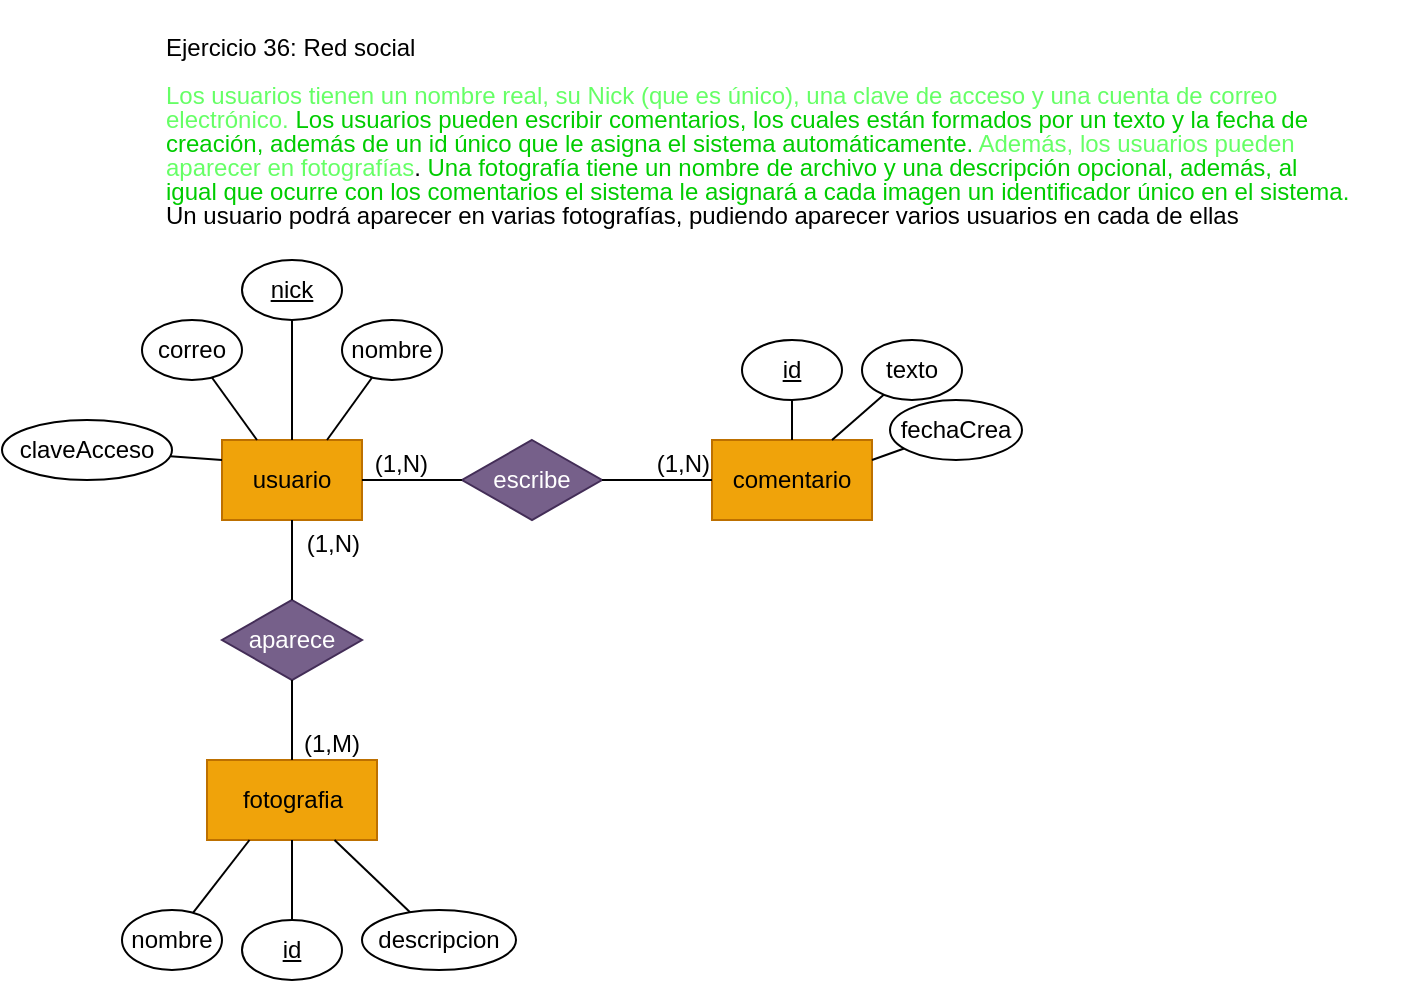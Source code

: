 <mxfile version="27.0.9">
  <diagram name="Página-1" id="eMY3JFSTNKI_8quiHVAR">
    <mxGraphModel dx="1615" dy="551" grid="1" gridSize="10" guides="1" tooltips="1" connect="1" arrows="1" fold="1" page="1" pageScale="1" pageWidth="827" pageHeight="1169" math="0" shadow="0">
      <root>
        <mxCell id="0" />
        <mxCell id="1" parent="0" />
        <mxCell id="-Uw2c5I53KvrM1k6raG5-1" value="&lt;div style=&quot;line-height: 100%;&quot;&gt;&lt;div style=&quot;line-height: 100%;&quot;&gt;Ejercicio 36: Red social&lt;/div&gt;&lt;div style=&quot;line-height: 100%;&quot;&gt;&lt;br&gt;&lt;/div&gt;&lt;div style=&quot;line-height: 100%;&quot;&gt;&lt;font style=&quot;color: rgb(102, 255, 102);&quot;&gt;Los usuarios tienen un nombre real, su Nick (que es único), una clave de acceso y una cuenta de correo&lt;/font&gt;&lt;/div&gt;&lt;div style=&quot;line-height: 100%;&quot;&gt;&lt;font style=&quot;color: rgb(102, 255, 102);&quot;&gt;electrónico.&lt;/font&gt; &lt;font style=&quot;color: rgb(0, 204, 0);&quot;&gt;Los usuarios pueden escribir comentarios, los cuales están formados por un texto y la fecha de&lt;/font&gt;&lt;/div&gt;&lt;div style=&quot;line-height: 100%;&quot;&gt;&lt;font style=&quot;color: rgb(0, 204, 0);&quot;&gt;creación, además de un id único que le asigna el sistema automáticamente.&lt;/font&gt;&lt;font style=&quot;color: rgb(102, 255, 102);&quot;&gt; Además, los usuarios pueden&lt;/font&gt;&lt;/div&gt;&lt;div style=&quot;line-height: 100%;&quot;&gt;&lt;font style=&quot;color: rgb(102, 255, 102);&quot;&gt;aparecer en fotografías&lt;/font&gt;. &lt;font style=&quot;color: rgb(0, 204, 0);&quot;&gt;Una fotografía tiene un nombre de archivo y una descripción opcional, además, al&lt;/font&gt;&lt;/div&gt;&lt;div style=&quot;line-height: 100%;&quot;&gt;&lt;font style=&quot;color: rgb(0, 204, 0);&quot;&gt;igual que ocurre con los comentarios el sistema le asignará a cada imagen un identificador único en el sistema.&lt;/font&gt;&lt;/div&gt;&lt;div style=&quot;line-height: 100%;&quot;&gt;Un usuario podrá aparecer en varias fotografías, pudiendo aparecer varios usuarios en cada de ellas&lt;/div&gt;&lt;/div&gt;" style="text;html=1;align=left;verticalAlign=middle;whiteSpace=wrap;rounded=0;" vertex="1" parent="1">
          <mxGeometry x="50" y="130" width="630" height="130" as="geometry" />
        </mxCell>
        <mxCell id="-Uw2c5I53KvrM1k6raG5-2" value="usuario" style="whiteSpace=wrap;html=1;align=center;fillColor=#f0a30a;strokeColor=#BD7000;fontColor=#000000;" vertex="1" parent="1">
          <mxGeometry x="80" y="350" width="70" height="40" as="geometry" />
        </mxCell>
        <mxCell id="-Uw2c5I53KvrM1k6raG5-3" value="comentario" style="whiteSpace=wrap;html=1;align=center;fillColor=#f0a30a;strokeColor=#BD7000;fontColor=#000000;" vertex="1" parent="1">
          <mxGeometry x="325" y="350" width="80" height="40" as="geometry" />
        </mxCell>
        <mxCell id="-Uw2c5I53KvrM1k6raG5-4" value="fotografia" style="whiteSpace=wrap;html=1;align=center;fillColor=#f0a30a;strokeColor=#BD7000;fontColor=#000000;" vertex="1" parent="1">
          <mxGeometry x="72.5" y="510" width="85" height="40" as="geometry" />
        </mxCell>
        <mxCell id="-Uw2c5I53KvrM1k6raG5-5" value="escribe" style="shape=rhombus;perimeter=rhombusPerimeter;whiteSpace=wrap;html=1;align=center;fillColor=#76608a;fontColor=#ffffff;strokeColor=#432D57;" vertex="1" parent="1">
          <mxGeometry x="200" y="350" width="70" height="40" as="geometry" />
        </mxCell>
        <mxCell id="-Uw2c5I53KvrM1k6raG5-6" value="" style="endArrow=none;html=1;rounded=0;exitX=0;exitY=0.5;exitDx=0;exitDy=0;entryX=1;entryY=0.5;entryDx=0;entryDy=0;" edge="1" source="-Uw2c5I53KvrM1k6raG5-5" parent="1" target="-Uw2c5I53KvrM1k6raG5-2">
          <mxGeometry relative="1" as="geometry">
            <mxPoint x="197" y="420" as="sourcePoint" />
            <mxPoint x="150" y="450" as="targetPoint" />
          </mxGeometry>
        </mxCell>
        <mxCell id="-Uw2c5I53KvrM1k6raG5-7" value="(1,N)" style="resizable=0;html=1;whiteSpace=wrap;align=right;verticalAlign=bottom;" connectable="0" vertex="1" parent="-Uw2c5I53KvrM1k6raG5-6">
          <mxGeometry x="1" relative="1" as="geometry">
            <mxPoint x="34" as="offset" />
          </mxGeometry>
        </mxCell>
        <mxCell id="-Uw2c5I53KvrM1k6raG5-8" value="" style="endArrow=none;html=1;rounded=0;exitX=1;exitY=0.5;exitDx=0;exitDy=0;entryX=0;entryY=0.5;entryDx=0;entryDy=0;" edge="1" source="-Uw2c5I53KvrM1k6raG5-5" parent="1" target="-Uw2c5I53KvrM1k6raG5-3">
          <mxGeometry relative="1" as="geometry">
            <mxPoint x="197" y="420" as="sourcePoint" />
            <mxPoint x="370" y="450" as="targetPoint" />
          </mxGeometry>
        </mxCell>
        <mxCell id="-Uw2c5I53KvrM1k6raG5-9" value="(1,N)" style="resizable=0;html=1;whiteSpace=wrap;align=right;verticalAlign=bottom;" connectable="0" vertex="1" parent="-Uw2c5I53KvrM1k6raG5-8">
          <mxGeometry x="1" relative="1" as="geometry">
            <mxPoint as="offset" />
          </mxGeometry>
        </mxCell>
        <mxCell id="-Uw2c5I53KvrM1k6raG5-10" value="aparece" style="shape=rhombus;perimeter=rhombusPerimeter;whiteSpace=wrap;html=1;align=center;fillColor=#76608a;fontColor=#ffffff;strokeColor=#432D57;" vertex="1" parent="1">
          <mxGeometry x="80" y="430" width="70" height="40" as="geometry" />
        </mxCell>
        <mxCell id="-Uw2c5I53KvrM1k6raG5-11" value="" style="endArrow=none;html=1;rounded=0;exitX=0.5;exitY=0;exitDx=0;exitDy=0;entryX=0.5;entryY=1;entryDx=0;entryDy=0;" edge="1" source="-Uw2c5I53KvrM1k6raG5-10" parent="1" target="-Uw2c5I53KvrM1k6raG5-2">
          <mxGeometry relative="1" as="geometry">
            <mxPoint x="47" y="420" as="sourcePoint" />
            <mxPoint y="450" as="targetPoint" />
          </mxGeometry>
        </mxCell>
        <mxCell id="-Uw2c5I53KvrM1k6raG5-12" value="(1,N)" style="resizable=0;html=1;whiteSpace=wrap;align=right;verticalAlign=bottom;" connectable="0" vertex="1" parent="-Uw2c5I53KvrM1k6raG5-11">
          <mxGeometry x="1" relative="1" as="geometry">
            <mxPoint x="35" y="20" as="offset" />
          </mxGeometry>
        </mxCell>
        <mxCell id="-Uw2c5I53KvrM1k6raG5-13" value="" style="endArrow=none;html=1;rounded=0;exitX=0.5;exitY=0;exitDx=0;exitDy=0;entryX=0.5;entryY=1;entryDx=0;entryDy=0;" edge="1" source="-Uw2c5I53KvrM1k6raG5-4" parent="1" target="-Uw2c5I53KvrM1k6raG5-10">
          <mxGeometry relative="1" as="geometry">
            <mxPoint x="47" y="420" as="sourcePoint" />
            <mxPoint x="220" y="450" as="targetPoint" />
          </mxGeometry>
        </mxCell>
        <mxCell id="-Uw2c5I53KvrM1k6raG5-14" value="(1,M)" style="resizable=0;html=1;whiteSpace=wrap;align=right;verticalAlign=bottom;" connectable="0" vertex="1" parent="-Uw2c5I53KvrM1k6raG5-13">
          <mxGeometry x="1" relative="1" as="geometry">
            <mxPoint x="35" y="40" as="offset" />
          </mxGeometry>
        </mxCell>
        <mxCell id="-Uw2c5I53KvrM1k6raG5-15" value="" style="endArrow=none;html=1;rounded=0;exitX=0.5;exitY=0;exitDx=0;exitDy=0;" edge="1" target="-Uw2c5I53KvrM1k6raG5-16" parent="1" source="-Uw2c5I53KvrM1k6raG5-2">
          <mxGeometry relative="1" as="geometry">
            <mxPoint x="65" y="285" as="sourcePoint" />
            <mxPoint x="125" y="285" as="targetPoint" />
          </mxGeometry>
        </mxCell>
        <mxCell id="-Uw2c5I53KvrM1k6raG5-16" value="&lt;u&gt;nick&lt;/u&gt;" style="ellipse;whiteSpace=wrap;html=1;align=center;" vertex="1" parent="1">
          <mxGeometry x="90" y="260" width="50" height="30" as="geometry" />
        </mxCell>
        <mxCell id="-Uw2c5I53KvrM1k6raG5-19" value="" style="endArrow=none;html=1;rounded=0;exitX=0.75;exitY=0;exitDx=0;exitDy=0;" edge="1" target="-Uw2c5I53KvrM1k6raG5-20" parent="1" source="-Uw2c5I53KvrM1k6raG5-2">
          <mxGeometry relative="1" as="geometry">
            <mxPoint x="130" y="305" as="sourcePoint" />
            <mxPoint x="190" y="305" as="targetPoint" />
          </mxGeometry>
        </mxCell>
        <mxCell id="-Uw2c5I53KvrM1k6raG5-20" value="nombre" style="ellipse;whiteSpace=wrap;html=1;align=center;" vertex="1" parent="1">
          <mxGeometry x="140" y="290" width="50" height="30" as="geometry" />
        </mxCell>
        <mxCell id="-Uw2c5I53KvrM1k6raG5-21" value="" style="endArrow=none;html=1;rounded=0;exitX=0.25;exitY=0;exitDx=0;exitDy=0;" edge="1" target="-Uw2c5I53KvrM1k6raG5-22" parent="1" source="-Uw2c5I53KvrM1k6raG5-2">
          <mxGeometry relative="1" as="geometry">
            <mxPoint x="-5" y="285" as="sourcePoint" />
            <mxPoint x="55" y="285" as="targetPoint" />
          </mxGeometry>
        </mxCell>
        <mxCell id="-Uw2c5I53KvrM1k6raG5-22" value="correo" style="ellipse;whiteSpace=wrap;html=1;align=center;" vertex="1" parent="1">
          <mxGeometry x="40" y="290" width="50" height="30" as="geometry" />
        </mxCell>
        <mxCell id="-Uw2c5I53KvrM1k6raG5-23" value="" style="endArrow=none;html=1;rounded=0;exitX=0;exitY=0.25;exitDx=0;exitDy=0;" edge="1" target="-Uw2c5I53KvrM1k6raG5-24" parent="1" source="-Uw2c5I53KvrM1k6raG5-2">
          <mxGeometry relative="1" as="geometry">
            <mxPoint x="-30" y="365" as="sourcePoint" />
            <mxPoint x="30" y="365" as="targetPoint" />
          </mxGeometry>
        </mxCell>
        <mxCell id="-Uw2c5I53KvrM1k6raG5-24" value="claveAcceso" style="ellipse;whiteSpace=wrap;html=1;align=center;" vertex="1" parent="1">
          <mxGeometry x="-30" y="340" width="85" height="30" as="geometry" />
        </mxCell>
        <mxCell id="-Uw2c5I53KvrM1k6raG5-25" value="" style="endArrow=none;html=1;rounded=0;exitX=0.5;exitY=0;exitDx=0;exitDy=0;" edge="1" target="-Uw2c5I53KvrM1k6raG5-26" parent="1" source="-Uw2c5I53KvrM1k6raG5-3">
          <mxGeometry relative="1" as="geometry">
            <mxPoint x="310" y="295" as="sourcePoint" />
            <mxPoint x="370" y="295" as="targetPoint" />
          </mxGeometry>
        </mxCell>
        <mxCell id="-Uw2c5I53KvrM1k6raG5-26" value="&lt;u&gt;id&lt;/u&gt;" style="ellipse;whiteSpace=wrap;html=1;align=center;" vertex="1" parent="1">
          <mxGeometry x="340" y="300" width="50" height="30" as="geometry" />
        </mxCell>
        <mxCell id="-Uw2c5I53KvrM1k6raG5-27" value="" style="endArrow=none;html=1;rounded=0;exitX=0.75;exitY=0;exitDx=0;exitDy=0;" edge="1" target="-Uw2c5I53KvrM1k6raG5-28" parent="1" source="-Uw2c5I53KvrM1k6raG5-3">
          <mxGeometry relative="1" as="geometry">
            <mxPoint x="414" y="325" as="sourcePoint" />
            <mxPoint x="474" y="325" as="targetPoint" />
          </mxGeometry>
        </mxCell>
        <mxCell id="-Uw2c5I53KvrM1k6raG5-28" value="texto" style="ellipse;whiteSpace=wrap;html=1;align=center;" vertex="1" parent="1">
          <mxGeometry x="400" y="300" width="50" height="30" as="geometry" />
        </mxCell>
        <mxCell id="-Uw2c5I53KvrM1k6raG5-29" value="" style="endArrow=none;html=1;rounded=0;exitX=1;exitY=0.25;exitDx=0;exitDy=0;" edge="1" target="-Uw2c5I53KvrM1k6raG5-30" parent="1" source="-Uw2c5I53KvrM1k6raG5-3">
          <mxGeometry relative="1" as="geometry">
            <mxPoint x="430" y="365" as="sourcePoint" />
            <mxPoint x="490" y="365" as="targetPoint" />
          </mxGeometry>
        </mxCell>
        <mxCell id="-Uw2c5I53KvrM1k6raG5-30" value="fechaCrea" style="ellipse;whiteSpace=wrap;html=1;align=center;" vertex="1" parent="1">
          <mxGeometry x="414" y="330" width="66" height="30" as="geometry" />
        </mxCell>
        <mxCell id="-Uw2c5I53KvrM1k6raG5-31" value="" style="endArrow=none;html=1;rounded=0;exitX=0.5;exitY=1;exitDx=0;exitDy=0;" edge="1" target="-Uw2c5I53KvrM1k6raG5-32" parent="1" source="-Uw2c5I53KvrM1k6raG5-4">
          <mxGeometry relative="1" as="geometry">
            <mxPoint x="50" y="645" as="sourcePoint" />
            <mxPoint x="110" y="645" as="targetPoint" />
          </mxGeometry>
        </mxCell>
        <mxCell id="-Uw2c5I53KvrM1k6raG5-32" value="&lt;u&gt;id&lt;/u&gt;" style="ellipse;whiteSpace=wrap;html=1;align=center;" vertex="1" parent="1">
          <mxGeometry x="90" y="590" width="50" height="30" as="geometry" />
        </mxCell>
        <mxCell id="-Uw2c5I53KvrM1k6raG5-33" value="" style="endArrow=none;html=1;rounded=0;exitX=0.25;exitY=1;exitDx=0;exitDy=0;" edge="1" target="-Uw2c5I53KvrM1k6raG5-34" parent="1" source="-Uw2c5I53KvrM1k6raG5-4">
          <mxGeometry relative="1" as="geometry">
            <mxPoint x="-50" y="595" as="sourcePoint" />
            <mxPoint x="10" y="595" as="targetPoint" />
          </mxGeometry>
        </mxCell>
        <mxCell id="-Uw2c5I53KvrM1k6raG5-34" value="nombre" style="ellipse;whiteSpace=wrap;html=1;align=center;" vertex="1" parent="1">
          <mxGeometry x="30" y="585" width="50" height="30" as="geometry" />
        </mxCell>
        <mxCell id="-Uw2c5I53KvrM1k6raG5-35" value="" style="endArrow=none;html=1;rounded=0;exitX=0.75;exitY=1;exitDx=0;exitDy=0;" edge="1" target="-Uw2c5I53KvrM1k6raG5-36" parent="1" source="-Uw2c5I53KvrM1k6raG5-4">
          <mxGeometry relative="1" as="geometry">
            <mxPoint x="158" y="585" as="sourcePoint" />
            <mxPoint x="218" y="585" as="targetPoint" />
          </mxGeometry>
        </mxCell>
        <mxCell id="-Uw2c5I53KvrM1k6raG5-36" value="descripcion" style="ellipse;whiteSpace=wrap;html=1;align=center;" vertex="1" parent="1">
          <mxGeometry x="150" y="585" width="77" height="30" as="geometry" />
        </mxCell>
      </root>
    </mxGraphModel>
  </diagram>
</mxfile>
